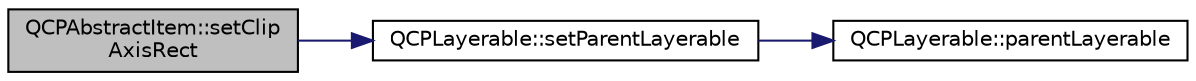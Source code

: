digraph "QCPAbstractItem::setClipAxisRect"
{
 // LATEX_PDF_SIZE
  edge [fontname="Helvetica",fontsize="10",labelfontname="Helvetica",labelfontsize="10"];
  node [fontname="Helvetica",fontsize="10",shape=record];
  rankdir="LR";
  Node1 [label="QCPAbstractItem::setClip\lAxisRect",height=0.2,width=0.4,color="black", fillcolor="grey75", style="filled", fontcolor="black",tooltip=" "];
  Node1 -> Node2 [color="midnightblue",fontsize="10",style="solid",fontname="Helvetica"];
  Node2 [label="QCPLayerable::setParentLayerable",height=0.2,width=0.4,color="black", fillcolor="white", style="filled",URL="$classQCPLayerable.html#aa23c893671f1f6744ac235cf2204cf3a",tooltip=" "];
  Node2 -> Node3 [color="midnightblue",fontsize="10",style="solid",fontname="Helvetica"];
  Node3 [label="QCPLayerable::parentLayerable",height=0.2,width=0.4,color="black", fillcolor="white", style="filled",URL="$classQCPLayerable.html#aa78b7e644d2c519e1a9a6f2ac5fcd858",tooltip=" "];
}
